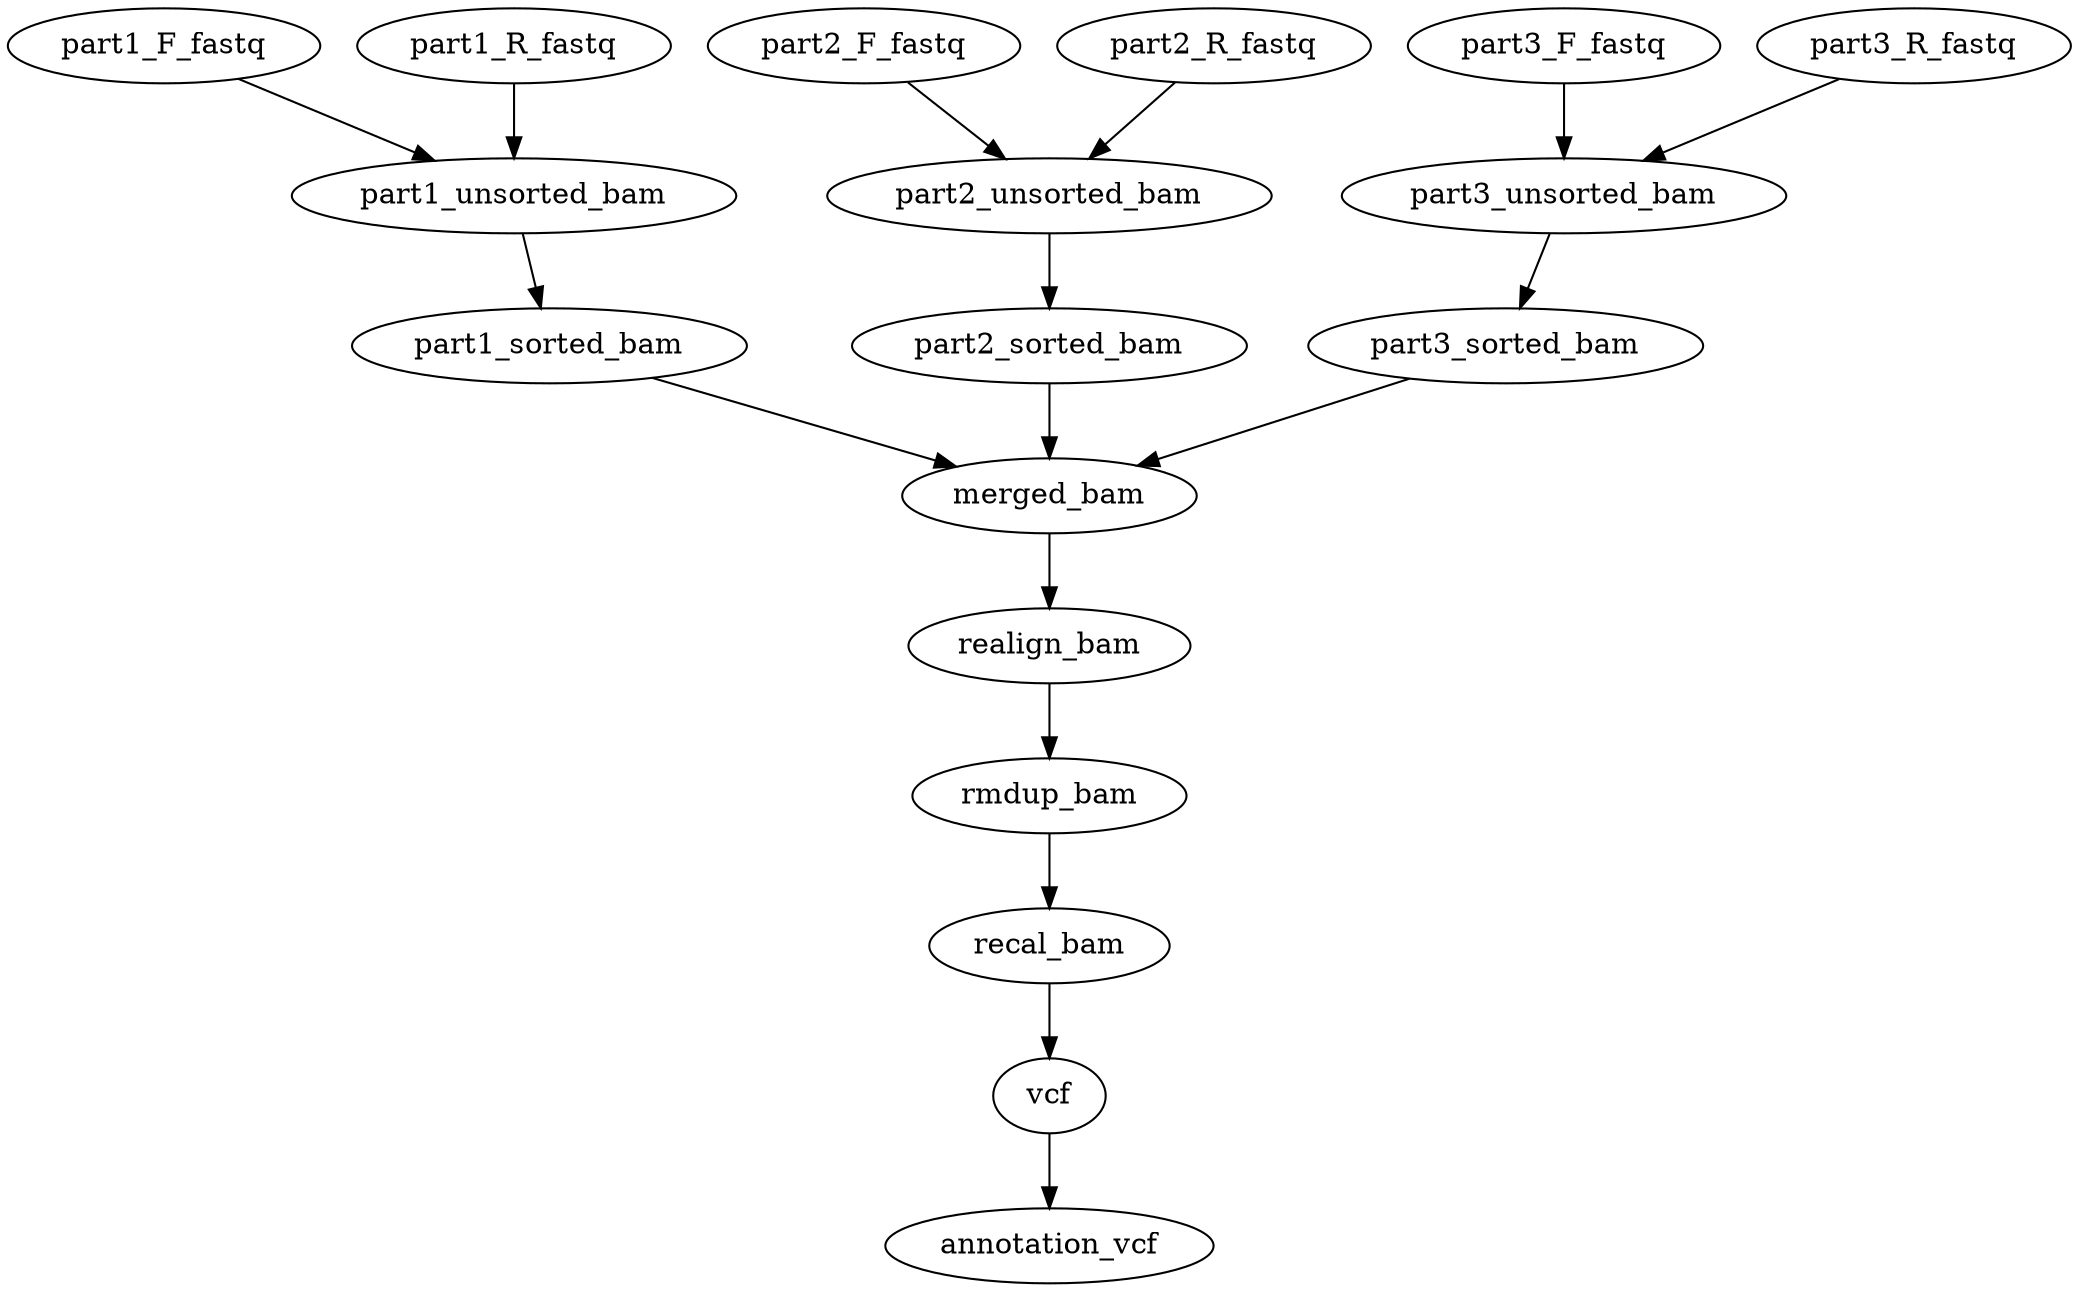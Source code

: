 digraph G{

part1_F_fastq -> part1_unsorted_bam;
part1_R_fastq -> part1_unsorted_bam;
part2_F_fastq -> part2_unsorted_bam;
part2_R_fastq -> part2_unsorted_bam;
part3_F_fastq -> part3_unsorted_bam;
part3_R_fastq -> part3_unsorted_bam;


part1_unsorted_bam -> part1_sorted_bam;
part2_unsorted_bam -> part2_sorted_bam;
part3_unsorted_bam -> part3_sorted_bam;

part1_sorted_bam -> merged_bam;
part2_sorted_bam -> merged_bam;
part3_sorted_bam -> merged_bam;


merged_bam -> realign_bam ->  rmdup_bam -> recal_bam -> vcf -> annotation_vcf;

}
